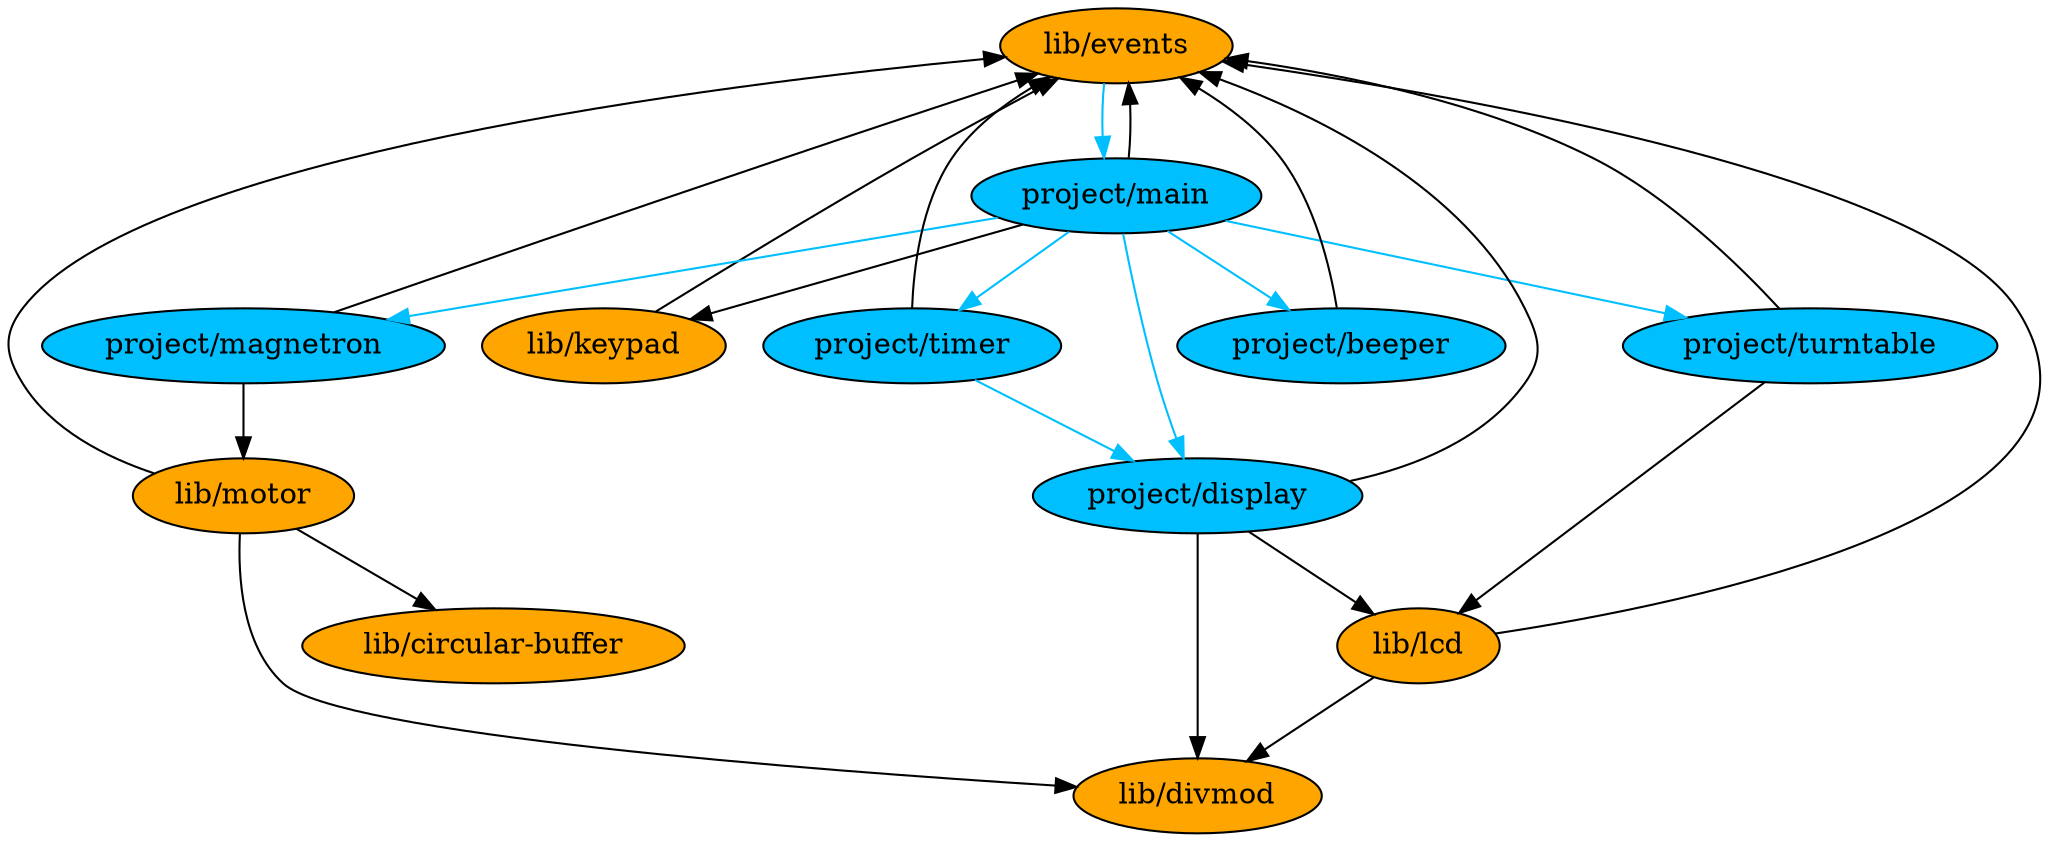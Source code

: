 digraph {
    //bgcolor = "transparent"
    node [style = "filled"]

    subgraph {
        node [fillcolor = "orange"]

        "lib/events"
        "lib/motor"
        "lib/lcd"
        "lib/circular-buffer"
        "lib/keypad"
        "lib/divmod"
    }
    subgraph {
        node [fillcolor = "deepskyblue"]

        "project/magnetron"
        "project/main"
        "project/beeper"
        "project/turntable"
        "project/timer"
        "project/display"
    }

    subgraph {
        "lib/motor" -> "lib/circular-buffer"
        "lib/motor" -> "lib/divmod"
        "lib/motor" -> "lib/events"
        "lib/lcd" -> "lib/divmod"
        "lib/lcd" -> "lib/events"
        "lib/keypad" -> "lib/events"

        "project/magnetron" -> "lib/events"
        "project/magnetron" -> "lib/motor"
        "project/main" -> "lib/events"
        "project/main" -> "lib/keypad"
        "project/beeper" -> "lib/events"
        "project/turntable" -> "lib/events"
        "project/turntable" -> "lib/lcd"
        "project/timer" -> "lib/events"
        "project/display" -> "lib/divmod"
        "project/display" -> "lib/events"
        "project/display" -> "lib/lcd"
    }
    subgraph {
        edge [color = "deepskyblue"]

        "lib/events" -> "project/main"
        "project/main" -> "project/beeper"
        "project/main" -> "project/display"
        "project/main" -> "project/magnetron"
        "project/main" -> "project/timer"
        "project/main" -> "project/turntable"
        "project/timer" -> "project/display"
    }
}
